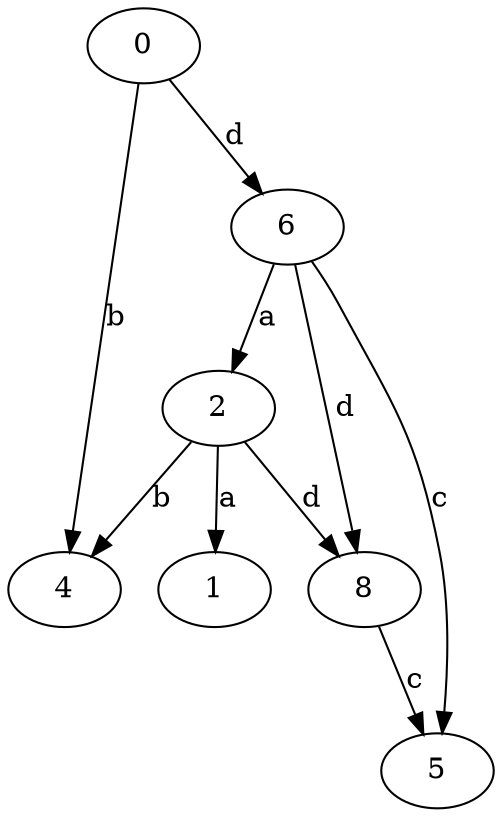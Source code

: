 strict digraph  {
0;
1;
2;
4;
5;
6;
8;
0 -> 4  [label=b];
0 -> 6  [label=d];
2 -> 1  [label=a];
2 -> 4  [label=b];
2 -> 8  [label=d];
6 -> 2  [label=a];
6 -> 5  [label=c];
6 -> 8  [label=d];
8 -> 5  [label=c];
}
